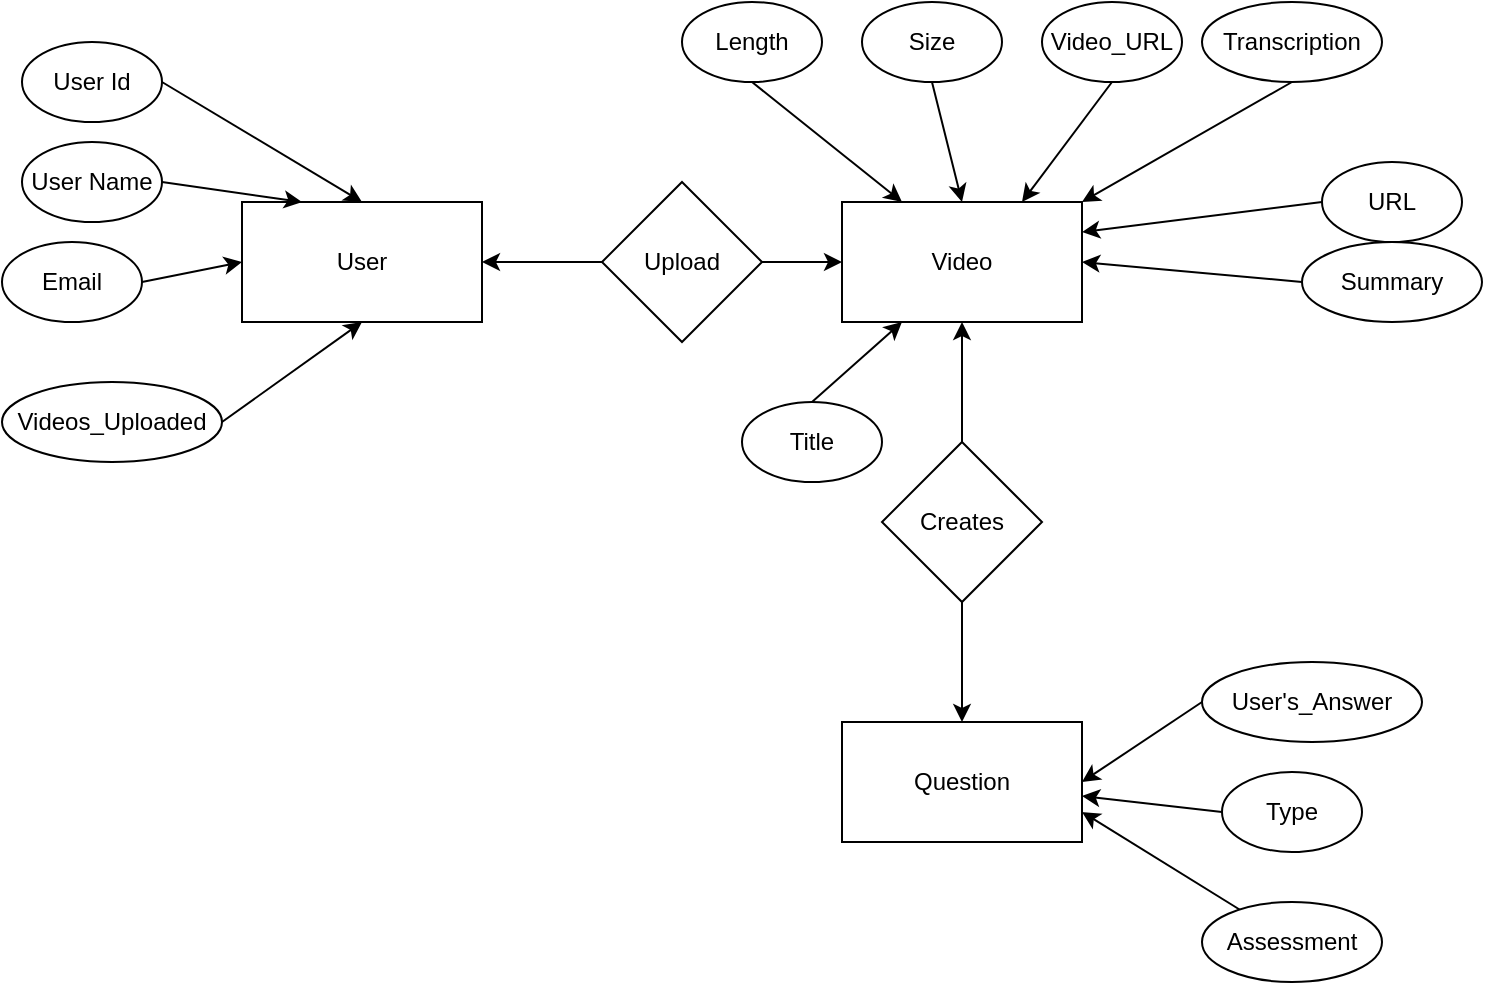 <mxfile version="24.7.17">
  <diagram name="Page-1" id="tiigiWsw-sh9O9fSEu40">
    <mxGraphModel dx="1106" dy="601" grid="1" gridSize="10" guides="1" tooltips="1" connect="1" arrows="1" fold="1" page="1" pageScale="1" pageWidth="827" pageHeight="1169" math="0" shadow="0">
      <root>
        <mxCell id="0" />
        <mxCell id="1" parent="0" />
        <mxCell id="OeBx3CEoDruNxCVU-E6a-1" value="User" style="rounded=0;whiteSpace=wrap;html=1;" vertex="1" parent="1">
          <mxGeometry x="390" y="260" width="120" height="60" as="geometry" />
        </mxCell>
        <mxCell id="OeBx3CEoDruNxCVU-E6a-2" value="Videos_Uploaded" style="ellipse;whiteSpace=wrap;html=1;" vertex="1" parent="1">
          <mxGeometry x="270" y="350" width="110" height="40" as="geometry" />
        </mxCell>
        <mxCell id="OeBx3CEoDruNxCVU-E6a-3" value="User Id" style="ellipse;whiteSpace=wrap;html=1;" vertex="1" parent="1">
          <mxGeometry x="280" y="180" width="70" height="40" as="geometry" />
        </mxCell>
        <mxCell id="OeBx3CEoDruNxCVU-E6a-4" value="User Name" style="ellipse;whiteSpace=wrap;html=1;" vertex="1" parent="1">
          <mxGeometry x="280" y="230" width="70" height="40" as="geometry" />
        </mxCell>
        <mxCell id="OeBx3CEoDruNxCVU-E6a-5" value="Email" style="ellipse;whiteSpace=wrap;html=1;" vertex="1" parent="1">
          <mxGeometry x="270" y="280" width="70" height="40" as="geometry" />
        </mxCell>
        <mxCell id="OeBx3CEoDruNxCVU-E6a-6" value="" style="endArrow=classic;html=1;rounded=0;exitX=1;exitY=0.5;exitDx=0;exitDy=0;entryX=0.5;entryY=1;entryDx=0;entryDy=0;" edge="1" parent="1" source="OeBx3CEoDruNxCVU-E6a-2" target="OeBx3CEoDruNxCVU-E6a-1">
          <mxGeometry width="50" height="50" relative="1" as="geometry">
            <mxPoint x="390" y="340" as="sourcePoint" />
            <mxPoint x="440" y="290" as="targetPoint" />
          </mxGeometry>
        </mxCell>
        <mxCell id="OeBx3CEoDruNxCVU-E6a-7" value="" style="endArrow=classic;html=1;rounded=0;exitX=1;exitY=0.5;exitDx=0;exitDy=0;entryX=0;entryY=0.5;entryDx=0;entryDy=0;" edge="1" parent="1" source="OeBx3CEoDruNxCVU-E6a-5" target="OeBx3CEoDruNxCVU-E6a-1">
          <mxGeometry width="50" height="50" relative="1" as="geometry">
            <mxPoint x="350" y="380" as="sourcePoint" />
            <mxPoint x="420" y="350" as="targetPoint" />
          </mxGeometry>
        </mxCell>
        <mxCell id="OeBx3CEoDruNxCVU-E6a-8" value="" style="endArrow=classic;html=1;rounded=0;exitX=1;exitY=0.5;exitDx=0;exitDy=0;entryX=0.25;entryY=0;entryDx=0;entryDy=0;" edge="1" parent="1" source="OeBx3CEoDruNxCVU-E6a-4" target="OeBx3CEoDruNxCVU-E6a-1">
          <mxGeometry width="50" height="50" relative="1" as="geometry">
            <mxPoint x="360" y="390" as="sourcePoint" />
            <mxPoint x="430" y="360" as="targetPoint" />
          </mxGeometry>
        </mxCell>
        <mxCell id="OeBx3CEoDruNxCVU-E6a-9" value="" style="endArrow=classic;html=1;rounded=0;exitX=1;exitY=0.5;exitDx=0;exitDy=0;entryX=0.5;entryY=0;entryDx=0;entryDy=0;" edge="1" parent="1" source="OeBx3CEoDruNxCVU-E6a-3" target="OeBx3CEoDruNxCVU-E6a-1">
          <mxGeometry width="50" height="50" relative="1" as="geometry">
            <mxPoint x="370" y="400" as="sourcePoint" />
            <mxPoint x="440" y="370" as="targetPoint" />
          </mxGeometry>
        </mxCell>
        <mxCell id="OeBx3CEoDruNxCVU-E6a-11" value="Upload" style="rhombus;whiteSpace=wrap;html=1;" vertex="1" parent="1">
          <mxGeometry x="570" y="250" width="80" height="80" as="geometry" />
        </mxCell>
        <mxCell id="OeBx3CEoDruNxCVU-E6a-13" value="Video" style="rounded=0;whiteSpace=wrap;html=1;" vertex="1" parent="1">
          <mxGeometry x="690" y="260" width="120" height="60" as="geometry" />
        </mxCell>
        <mxCell id="OeBx3CEoDruNxCVU-E6a-14" value="" style="endArrow=classic;html=1;rounded=0;entryX=0;entryY=0.5;entryDx=0;entryDy=0;exitX=1;exitY=0.5;exitDx=0;exitDy=0;" edge="1" parent="1" source="OeBx3CEoDruNxCVU-E6a-11" target="OeBx3CEoDruNxCVU-E6a-13">
          <mxGeometry width="50" height="50" relative="1" as="geometry">
            <mxPoint x="660" y="340" as="sourcePoint" />
            <mxPoint x="710" y="290" as="targetPoint" />
          </mxGeometry>
        </mxCell>
        <mxCell id="OeBx3CEoDruNxCVU-E6a-15" value="" style="endArrow=classic;html=1;rounded=0;exitX=0;exitY=0.5;exitDx=0;exitDy=0;entryX=1;entryY=0.5;entryDx=0;entryDy=0;" edge="1" parent="1" source="OeBx3CEoDruNxCVU-E6a-11" target="OeBx3CEoDruNxCVU-E6a-1">
          <mxGeometry width="50" height="50" relative="1" as="geometry">
            <mxPoint x="380" y="410" as="sourcePoint" />
            <mxPoint x="450" y="380" as="targetPoint" />
          </mxGeometry>
        </mxCell>
        <mxCell id="OeBx3CEoDruNxCVU-E6a-16" value="Length" style="ellipse;whiteSpace=wrap;html=1;" vertex="1" parent="1">
          <mxGeometry x="610" y="160" width="70" height="40" as="geometry" />
        </mxCell>
        <mxCell id="OeBx3CEoDruNxCVU-E6a-17" value="Title" style="ellipse;whiteSpace=wrap;html=1;" vertex="1" parent="1">
          <mxGeometry x="640" y="360" width="70" height="40" as="geometry" />
        </mxCell>
        <mxCell id="OeBx3CEoDruNxCVU-E6a-18" value="Video_URL" style="ellipse;whiteSpace=wrap;html=1;" vertex="1" parent="1">
          <mxGeometry x="790" y="160" width="70" height="40" as="geometry" />
        </mxCell>
        <mxCell id="OeBx3CEoDruNxCVU-E6a-19" value="Size" style="ellipse;whiteSpace=wrap;html=1;" vertex="1" parent="1">
          <mxGeometry x="700" y="160" width="70" height="40" as="geometry" />
        </mxCell>
        <mxCell id="OeBx3CEoDruNxCVU-E6a-24" value="" style="endArrow=classic;html=1;rounded=0;entryX=0.25;entryY=0;entryDx=0;entryDy=0;exitX=0.5;exitY=1;exitDx=0;exitDy=0;" edge="1" parent="1" source="OeBx3CEoDruNxCVU-E6a-16" target="OeBx3CEoDruNxCVU-E6a-13">
          <mxGeometry width="50" height="50" relative="1" as="geometry">
            <mxPoint x="660" y="340" as="sourcePoint" />
            <mxPoint x="710" y="290" as="targetPoint" />
          </mxGeometry>
        </mxCell>
        <mxCell id="OeBx3CEoDruNxCVU-E6a-25" value="" style="endArrow=classic;html=1;rounded=0;entryX=0.5;entryY=0;entryDx=0;entryDy=0;exitX=0.5;exitY=1;exitDx=0;exitDy=0;" edge="1" parent="1" source="OeBx3CEoDruNxCVU-E6a-19" target="OeBx3CEoDruNxCVU-E6a-13">
          <mxGeometry width="50" height="50" relative="1" as="geometry">
            <mxPoint x="655" y="220" as="sourcePoint" />
            <mxPoint x="730" y="270" as="targetPoint" />
          </mxGeometry>
        </mxCell>
        <mxCell id="OeBx3CEoDruNxCVU-E6a-26" value="" style="endArrow=classic;html=1;rounded=0;entryX=0.75;entryY=0;entryDx=0;entryDy=0;exitX=0.5;exitY=1;exitDx=0;exitDy=0;" edge="1" parent="1" source="OeBx3CEoDruNxCVU-E6a-18" target="OeBx3CEoDruNxCVU-E6a-13">
          <mxGeometry width="50" height="50" relative="1" as="geometry">
            <mxPoint x="735" y="200" as="sourcePoint" />
            <mxPoint x="760" y="270" as="targetPoint" />
          </mxGeometry>
        </mxCell>
        <mxCell id="OeBx3CEoDruNxCVU-E6a-27" value="" style="endArrow=classic;html=1;rounded=0;exitX=0.5;exitY=0;exitDx=0;exitDy=0;entryX=0.25;entryY=1;entryDx=0;entryDy=0;" edge="1" parent="1" source="OeBx3CEoDruNxCVU-E6a-17" target="OeBx3CEoDruNxCVU-E6a-13">
          <mxGeometry width="50" height="50" relative="1" as="geometry">
            <mxPoint x="660" y="340" as="sourcePoint" />
            <mxPoint x="710" y="290" as="targetPoint" />
          </mxGeometry>
        </mxCell>
        <mxCell id="OeBx3CEoDruNxCVU-E6a-33" value="Creates" style="rhombus;whiteSpace=wrap;html=1;" vertex="1" parent="1">
          <mxGeometry x="710" y="380" width="80" height="80" as="geometry" />
        </mxCell>
        <mxCell id="OeBx3CEoDruNxCVU-E6a-34" value="" style="endArrow=classic;html=1;rounded=0;exitX=0.5;exitY=0;exitDx=0;exitDy=0;entryX=0.5;entryY=1;entryDx=0;entryDy=0;" edge="1" parent="1" source="OeBx3CEoDruNxCVU-E6a-33" target="OeBx3CEoDruNxCVU-E6a-13">
          <mxGeometry width="50" height="50" relative="1" as="geometry">
            <mxPoint x="660" y="340" as="sourcePoint" />
            <mxPoint x="1050" y="320" as="targetPoint" />
          </mxGeometry>
        </mxCell>
        <mxCell id="OeBx3CEoDruNxCVU-E6a-35" value="URL" style="ellipse;whiteSpace=wrap;html=1;" vertex="1" parent="1">
          <mxGeometry x="930" y="240" width="70" height="40" as="geometry" />
        </mxCell>
        <mxCell id="OeBx3CEoDruNxCVU-E6a-36" value="Transcription" style="ellipse;whiteSpace=wrap;html=1;" vertex="1" parent="1">
          <mxGeometry x="870" y="160" width="90" height="40" as="geometry" />
        </mxCell>
        <mxCell id="OeBx3CEoDruNxCVU-E6a-38" value="" style="endArrow=classic;html=1;rounded=0;entryX=1;entryY=0.25;entryDx=0;entryDy=0;exitX=0;exitY=0.5;exitDx=0;exitDy=0;" edge="1" parent="1" source="OeBx3CEoDruNxCVU-E6a-35" target="OeBx3CEoDruNxCVU-E6a-13">
          <mxGeometry width="50" height="50" relative="1" as="geometry">
            <mxPoint x="835" y="210" as="sourcePoint" />
            <mxPoint x="1020" y="260" as="targetPoint" />
          </mxGeometry>
        </mxCell>
        <mxCell id="OeBx3CEoDruNxCVU-E6a-39" value="" style="endArrow=classic;html=1;rounded=0;entryX=1;entryY=0;entryDx=0;entryDy=0;exitX=0.5;exitY=1;exitDx=0;exitDy=0;" edge="1" parent="1" source="OeBx3CEoDruNxCVU-E6a-36" target="OeBx3CEoDruNxCVU-E6a-13">
          <mxGeometry width="50" height="50" relative="1" as="geometry">
            <mxPoint x="985" y="230" as="sourcePoint" />
            <mxPoint x="1030" y="270" as="targetPoint" />
          </mxGeometry>
        </mxCell>
        <mxCell id="OeBx3CEoDruNxCVU-E6a-41" value="" style="endArrow=classic;html=1;rounded=0;exitX=0.5;exitY=1;exitDx=0;exitDy=0;" edge="1" parent="1" source="OeBx3CEoDruNxCVU-E6a-33" target="OeBx3CEoDruNxCVU-E6a-42">
          <mxGeometry width="50" height="50" relative="1" as="geometry">
            <mxPoint x="660" y="470" as="sourcePoint" />
            <mxPoint x="750" y="540" as="targetPoint" />
          </mxGeometry>
        </mxCell>
        <mxCell id="OeBx3CEoDruNxCVU-E6a-42" value="Question" style="rounded=0;whiteSpace=wrap;html=1;" vertex="1" parent="1">
          <mxGeometry x="690" y="520" width="120" height="60" as="geometry" />
        </mxCell>
        <mxCell id="OeBx3CEoDruNxCVU-E6a-44" value="User&#39;s_Answer" style="ellipse;whiteSpace=wrap;html=1;" vertex="1" parent="1">
          <mxGeometry x="870" y="490" width="110" height="40" as="geometry" />
        </mxCell>
        <mxCell id="OeBx3CEoDruNxCVU-E6a-45" value="Type" style="ellipse;whiteSpace=wrap;html=1;" vertex="1" parent="1">
          <mxGeometry x="880" y="545" width="70" height="40" as="geometry" />
        </mxCell>
        <mxCell id="OeBx3CEoDruNxCVU-E6a-48" value="" style="endArrow=classic;html=1;rounded=0;entryX=1;entryY=0.5;entryDx=0;entryDy=0;exitX=0;exitY=0.5;exitDx=0;exitDy=0;" edge="1" parent="1" source="OeBx3CEoDruNxCVU-E6a-44" target="OeBx3CEoDruNxCVU-E6a-42">
          <mxGeometry width="50" height="50" relative="1" as="geometry">
            <mxPoint x="790" y="470" as="sourcePoint" />
            <mxPoint x="840" y="420" as="targetPoint" />
          </mxGeometry>
        </mxCell>
        <mxCell id="OeBx3CEoDruNxCVU-E6a-49" value="" style="endArrow=classic;html=1;rounded=0;entryX=1;entryY=0.617;entryDx=0;entryDy=0;entryPerimeter=0;exitX=0;exitY=0.5;exitDx=0;exitDy=0;" edge="1" parent="1" source="OeBx3CEoDruNxCVU-E6a-45" target="OeBx3CEoDruNxCVU-E6a-42">
          <mxGeometry width="50" height="50" relative="1" as="geometry">
            <mxPoint x="1170" y="560" as="sourcePoint" />
            <mxPoint x="1120" y="565" as="targetPoint" />
          </mxGeometry>
        </mxCell>
        <mxCell id="OeBx3CEoDruNxCVU-E6a-51" value="Summary" style="ellipse;whiteSpace=wrap;html=1;" vertex="1" parent="1">
          <mxGeometry x="920" y="280" width="90" height="40" as="geometry" />
        </mxCell>
        <mxCell id="OeBx3CEoDruNxCVU-E6a-52" value="" style="endArrow=classic;html=1;rounded=0;entryX=1;entryY=0.5;entryDx=0;entryDy=0;exitX=0;exitY=0.5;exitDx=0;exitDy=0;" edge="1" parent="1" source="OeBx3CEoDruNxCVU-E6a-51" target="OeBx3CEoDruNxCVU-E6a-13">
          <mxGeometry width="50" height="50" relative="1" as="geometry">
            <mxPoint x="1155" y="240" as="sourcePoint" />
            <mxPoint x="1110" y="290" as="targetPoint" />
          </mxGeometry>
        </mxCell>
        <mxCell id="OeBx3CEoDruNxCVU-E6a-53" value="Assessment" style="ellipse;whiteSpace=wrap;html=1;" vertex="1" parent="1">
          <mxGeometry x="870" y="610" width="90" height="40" as="geometry" />
        </mxCell>
        <mxCell id="OeBx3CEoDruNxCVU-E6a-54" value="" style="endArrow=classic;html=1;rounded=0;entryX=1;entryY=0.75;entryDx=0;entryDy=0;" edge="1" parent="1" source="OeBx3CEoDruNxCVU-E6a-53" target="OeBx3CEoDruNxCVU-E6a-42">
          <mxGeometry width="50" height="50" relative="1" as="geometry">
            <mxPoint x="890" y="575" as="sourcePoint" />
            <mxPoint x="820" y="567" as="targetPoint" />
          </mxGeometry>
        </mxCell>
      </root>
    </mxGraphModel>
  </diagram>
</mxfile>
